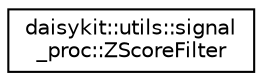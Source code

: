 digraph "Graphical Class Hierarchy"
{
 // LATEX_PDF_SIZE
  edge [fontname="Helvetica",fontsize="10",labelfontname="Helvetica",labelfontsize="10"];
  node [fontname="Helvetica",fontsize="10",shape=record];
  rankdir="LR";
  Node0 [label="daisykit::utils::signal\l_proc::ZScoreFilter",height=0.2,width=0.4,color="black", fillcolor="white", style="filled",URL="$classdaisykit_1_1utils_1_1signal__proc_1_1ZScoreFilter.html",tooltip=" "];
}
